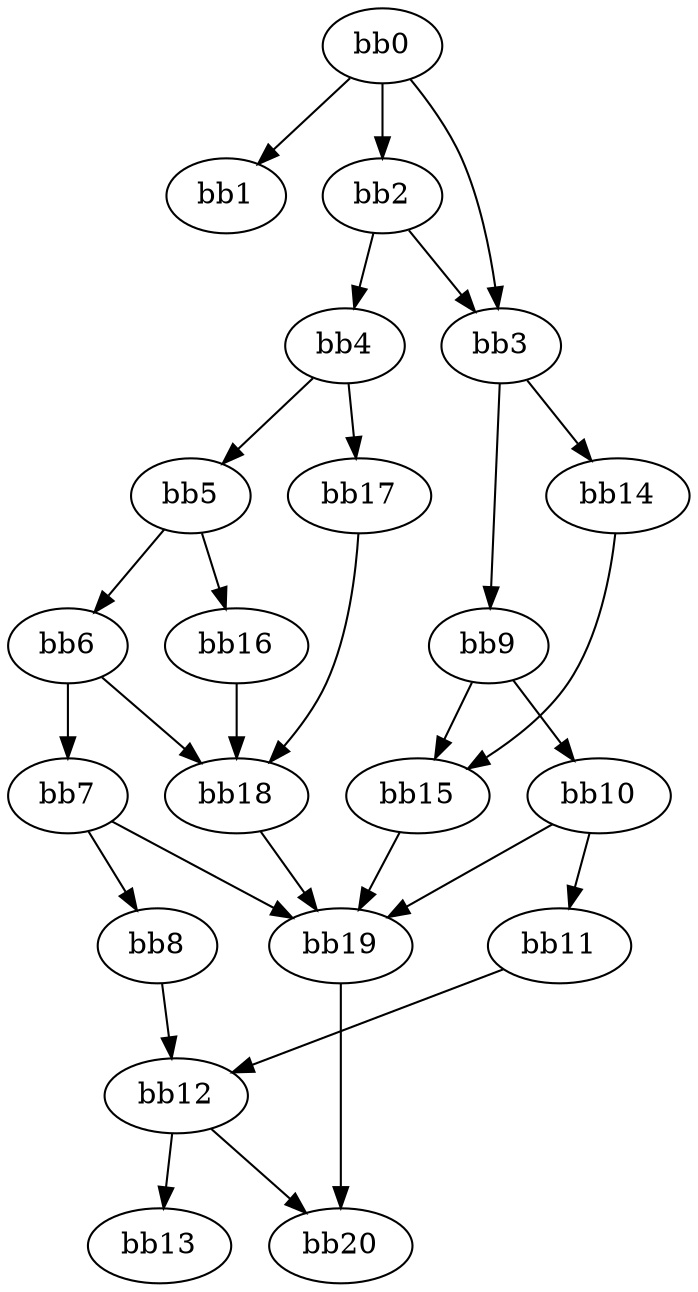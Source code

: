 digraph {
    0 [ label = "bb0\l" ]
    1 [ label = "bb1\l" ]
    2 [ label = "bb2\l" ]
    3 [ label = "bb3\l" ]
    4 [ label = "bb4\l" ]
    5 [ label = "bb5\l" ]
    6 [ label = "bb6\l" ]
    7 [ label = "bb7\l" ]
    8 [ label = "bb8\l" ]
    9 [ label = "bb9\l" ]
    10 [ label = "bb10\l" ]
    11 [ label = "bb11\l" ]
    12 [ label = "bb12\l" ]
    13 [ label = "bb13\l" ]
    14 [ label = "bb14\l" ]
    15 [ label = "bb15\l" ]
    16 [ label = "bb16\l" ]
    17 [ label = "bb17\l" ]
    18 [ label = "bb18\l" ]
    19 [ label = "bb19\l" ]
    20 [ label = "bb20\l" ]
    0 -> 1 [ ]
    0 -> 2 [ ]
    0 -> 3 [ ]
    2 -> 3 [ ]
    2 -> 4 [ ]
    3 -> 9 [ ]
    3 -> 14 [ ]
    4 -> 5 [ ]
    4 -> 17 [ ]
    5 -> 6 [ ]
    5 -> 16 [ ]
    6 -> 7 [ ]
    6 -> 18 [ ]
    7 -> 8 [ ]
    7 -> 19 [ ]
    8 -> 12 [ ]
    9 -> 10 [ ]
    9 -> 15 [ ]
    10 -> 11 [ ]
    10 -> 19 [ ]
    11 -> 12 [ ]
    12 -> 13 [ ]
    12 -> 20 [ ]
    14 -> 15 [ ]
    15 -> 19 [ ]
    16 -> 18 [ ]
    17 -> 18 [ ]
    18 -> 19 [ ]
    19 -> 20 [ ]
}

